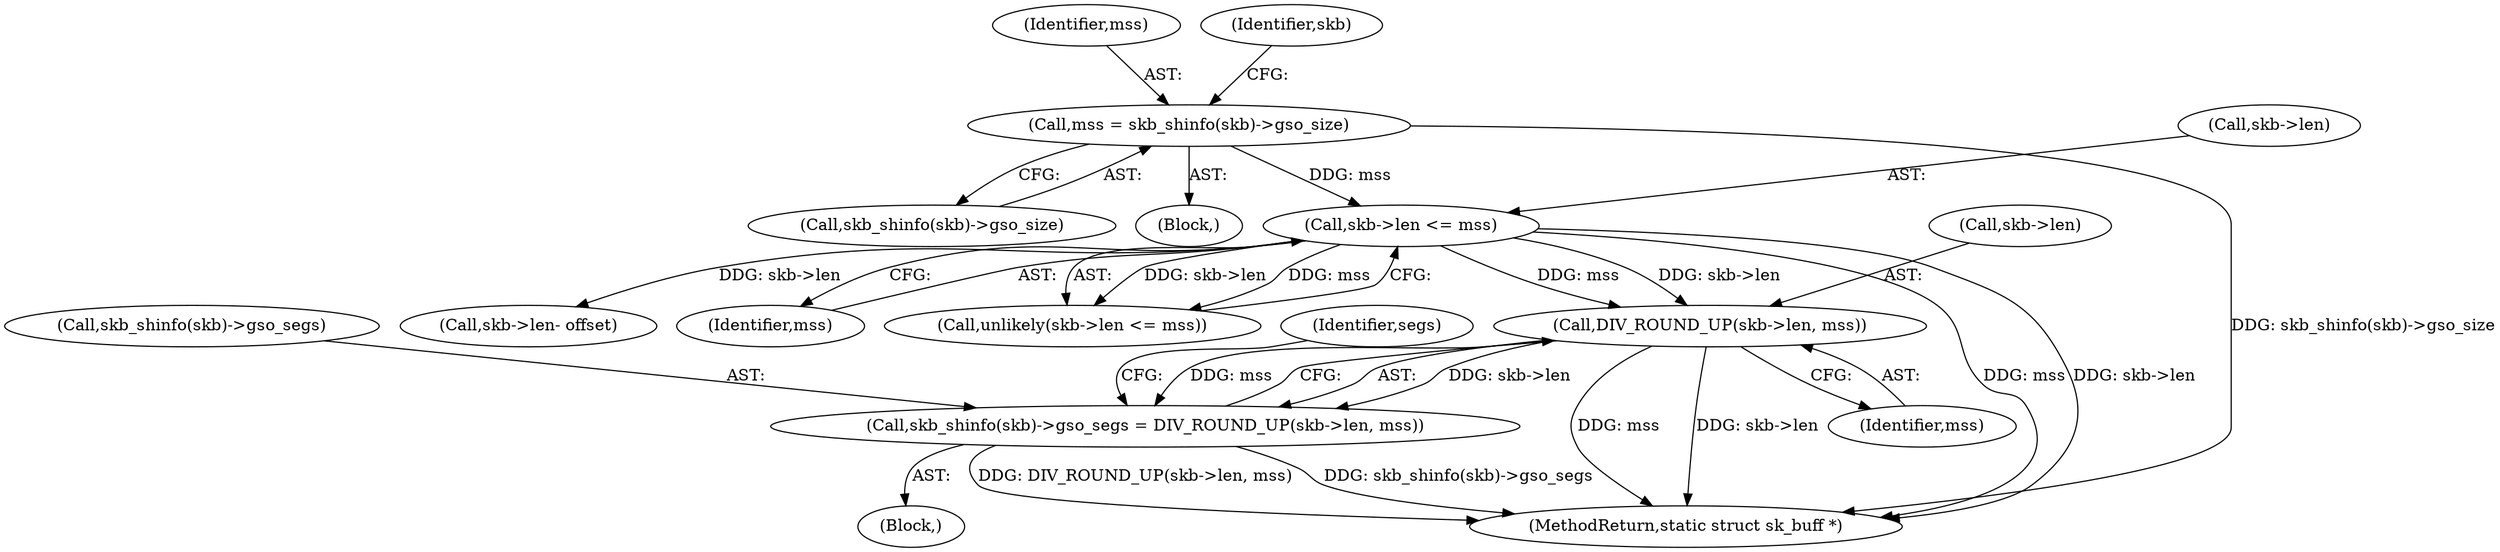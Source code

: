 digraph "0_linux_a9cf73ea7ff78f52662c8658d93c226effbbedde@pointer" {
"1000176" [label="(Call,DIV_ROUND_UP(skb->len, mss))"];
"1000137" [label="(Call,skb->len <= mss)"];
"1000129" [label="(Call,mss = skb_shinfo(skb)->gso_size)"];
"1000171" [label="(Call,skb_shinfo(skb)->gso_segs = DIV_ROUND_UP(skb->len, mss))"];
"1000137" [label="(Call,skb->len <= mss)"];
"1000312" [label="(MethodReturn,static struct sk_buff *)"];
"1000171" [label="(Call,skb_shinfo(skb)->gso_segs = DIV_ROUND_UP(skb->len, mss))"];
"1000198" [label="(Call,skb->len- offset)"];
"1000130" [label="(Identifier,mss)"];
"1000131" [label="(Call,skb_shinfo(skb)->gso_size)"];
"1000138" [label="(Call,skb->len)"];
"1000149" [label="(Block,)"];
"1000172" [label="(Call,skb_shinfo(skb)->gso_segs)"];
"1000108" [label="(Block,)"];
"1000141" [label="(Identifier,mss)"];
"1000182" [label="(Identifier,segs)"];
"1000176" [label="(Call,DIV_ROUND_UP(skb->len, mss))"];
"1000129" [label="(Call,mss = skb_shinfo(skb)->gso_size)"];
"1000136" [label="(Call,unlikely(skb->len <= mss))"];
"1000177" [label="(Call,skb->len)"];
"1000139" [label="(Identifier,skb)"];
"1000180" [label="(Identifier,mss)"];
"1000176" -> "1000171"  [label="AST: "];
"1000176" -> "1000180"  [label="CFG: "];
"1000177" -> "1000176"  [label="AST: "];
"1000180" -> "1000176"  [label="AST: "];
"1000171" -> "1000176"  [label="CFG: "];
"1000176" -> "1000312"  [label="DDG: mss"];
"1000176" -> "1000312"  [label="DDG: skb->len"];
"1000176" -> "1000171"  [label="DDG: skb->len"];
"1000176" -> "1000171"  [label="DDG: mss"];
"1000137" -> "1000176"  [label="DDG: skb->len"];
"1000137" -> "1000176"  [label="DDG: mss"];
"1000137" -> "1000136"  [label="AST: "];
"1000137" -> "1000141"  [label="CFG: "];
"1000138" -> "1000137"  [label="AST: "];
"1000141" -> "1000137"  [label="AST: "];
"1000136" -> "1000137"  [label="CFG: "];
"1000137" -> "1000312"  [label="DDG: mss"];
"1000137" -> "1000312"  [label="DDG: skb->len"];
"1000137" -> "1000136"  [label="DDG: skb->len"];
"1000137" -> "1000136"  [label="DDG: mss"];
"1000129" -> "1000137"  [label="DDG: mss"];
"1000137" -> "1000198"  [label="DDG: skb->len"];
"1000129" -> "1000108"  [label="AST: "];
"1000129" -> "1000131"  [label="CFG: "];
"1000130" -> "1000129"  [label="AST: "];
"1000131" -> "1000129"  [label="AST: "];
"1000139" -> "1000129"  [label="CFG: "];
"1000129" -> "1000312"  [label="DDG: skb_shinfo(skb)->gso_size"];
"1000171" -> "1000149"  [label="AST: "];
"1000172" -> "1000171"  [label="AST: "];
"1000182" -> "1000171"  [label="CFG: "];
"1000171" -> "1000312"  [label="DDG: skb_shinfo(skb)->gso_segs"];
"1000171" -> "1000312"  [label="DDG: DIV_ROUND_UP(skb->len, mss)"];
}
